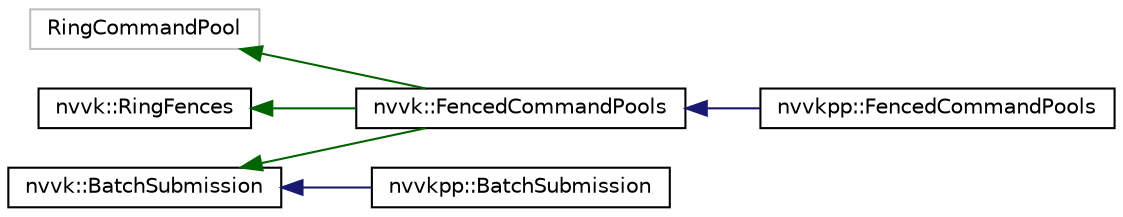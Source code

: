 digraph "Graphical Class Hierarchy"
{
 // LATEX_PDF_SIZE
  edge [fontname="Helvetica",fontsize="10",labelfontname="Helvetica",labelfontsize="10"];
  node [fontname="Helvetica",fontsize="10",shape=record];
  rankdir="LR";
  Node0 [label="nvvk::BatchSubmission",height=0.2,width=0.4,color="black", fillcolor="white", style="filled",URL="$classnvvk_1_1_batch_submission.html",tooltip=" "];
  Node0 -> Node1 [dir="back",color="darkgreen",fontsize="10",style="solid",fontname="Helvetica"];
  Node1 [label="nvvk::FencedCommandPools",height=0.2,width=0.4,color="black", fillcolor="white", style="filled",URL="$classnvvk_1_1_fenced_command_pools.html",tooltip=" "];
  Node1 -> Node2 [dir="back",color="midnightblue",fontsize="10",style="solid",fontname="Helvetica"];
  Node2 [label="nvvkpp::FencedCommandPools",height=0.2,width=0.4,color="black", fillcolor="white", style="filled",URL="$classnvvkpp_1_1_fenced_command_pools.html",tooltip=" "];
  Node0 -> Node3 [dir="back",color="midnightblue",fontsize="10",style="solid",fontname="Helvetica"];
  Node3 [label="nvvkpp::BatchSubmission",height=0.2,width=0.4,color="black", fillcolor="white", style="filled",URL="$classnvvkpp_1_1_batch_submission.html",tooltip=" "];
  Node273 [label="RingCommandPool",height=0.2,width=0.4,color="grey75", fillcolor="white", style="filled",tooltip=" "];
  Node273 -> Node1 [dir="back",color="darkgreen",fontsize="10",style="solid",fontname="Helvetica"];
  Node274 [label="nvvk::RingFences",height=0.2,width=0.4,color="black", fillcolor="white", style="filled",URL="$classnvvk_1_1_ring_fences.html",tooltip=" "];
  Node274 -> Node1 [dir="back",color="darkgreen",fontsize="10",style="solid",fontname="Helvetica"];
}
